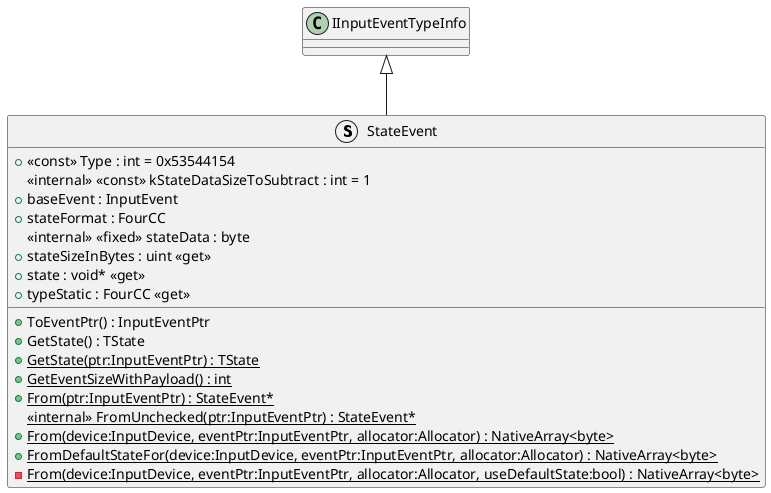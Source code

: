 @startuml
struct StateEvent {
    + <<const>> Type : int = 0x53544154
    <<internal>> <<const>> kStateDataSizeToSubtract : int = 1
    + baseEvent : InputEvent
    + stateFormat : FourCC
    <<internal>> <<fixed>> stateData : byte
    + stateSizeInBytes : uint <<get>>
    + state : void* <<get>>
    + ToEventPtr() : InputEventPtr
    + typeStatic : FourCC <<get>>
    + GetState() : TState
    + {static} GetState(ptr:InputEventPtr) : TState
    + {static} GetEventSizeWithPayload() : int
    + {static} From(ptr:InputEventPtr) : StateEvent*
    <<internal>> {static} FromUnchecked(ptr:InputEventPtr) : StateEvent*
    + {static} From(device:InputDevice, eventPtr:InputEventPtr, allocator:Allocator) : NativeArray<byte>
    + {static} FromDefaultStateFor(device:InputDevice, eventPtr:InputEventPtr, allocator:Allocator) : NativeArray<byte>
    - {static} From(device:InputDevice, eventPtr:InputEventPtr, allocator:Allocator, useDefaultState:bool) : NativeArray<byte>
}
IInputEventTypeInfo <|-- StateEvent
@enduml
